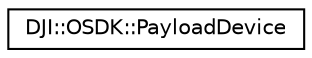 digraph "Graphical Class Hierarchy"
{
 // INTERACTIVE_SVG=YES
 // LATEX_PDF_SIZE
  edge [fontname="Helvetica",fontsize="10",labelfontname="Helvetica",labelfontsize="10"];
  node [fontname="Helvetica",fontsize="10",shape=record];
  rankdir="LR";
  Node0 [label="DJI::OSDK::PayloadDevice",height=0.2,width=0.4,color="black", fillcolor="white", style="filled",URL="$classDJI_1_1OSDK_1_1PayloadDevice.html",tooltip="APIs for Payload-Onboard SDK Communication."];
}
